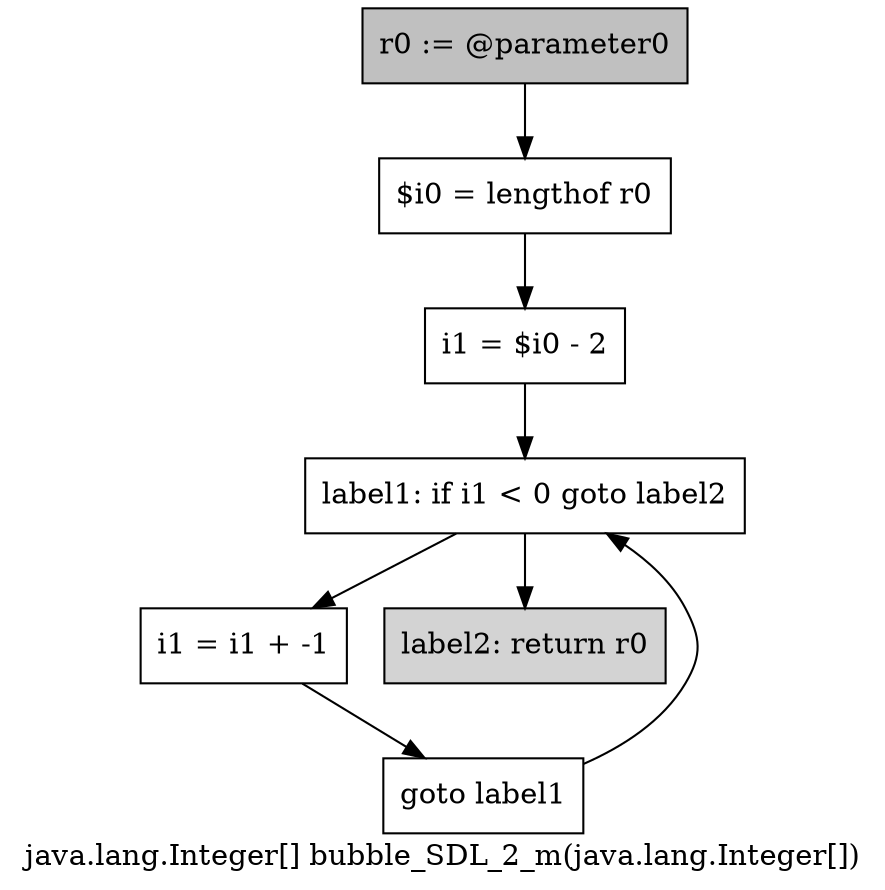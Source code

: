digraph "java.lang.Integer[] bubble_SDL_2_m(java.lang.Integer[])" {
    label="java.lang.Integer[] bubble_SDL_2_m(java.lang.Integer[])";
    node [shape=box];
    "0" [style=filled,fillcolor=gray,label="r0 := @parameter0",];
    "1" [label="$i0 = lengthof r0",];
    "0"->"1";
    "2" [label="i1 = $i0 - 2",];
    "1"->"2";
    "3" [label="label1: if i1 < 0 goto label2",];
    "2"->"3";
    "4" [label="i1 = i1 + -1",];
    "3"->"4";
    "6" [style=filled,fillcolor=lightgray,label="label2: return r0",];
    "3"->"6";
    "5" [label="goto label1",];
    "4"->"5";
    "5"->"3";
}
